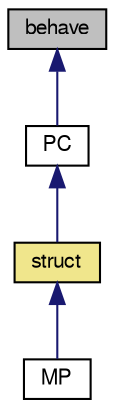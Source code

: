 digraph G
{
  edge [fontname="FreeSans",fontsize="10",labelfontname="FreeSans",labelfontsize="10"];
  node [fontname="FreeSans",fontsize="10",shape=record];
  Node1 [label="behave",height=0.2,width=0.4,color="black", fillcolor="grey75", style="filled" fontcolor="black"];
  Node1 -> Node2 [dir=back,color="midnightblue",fontsize="10",style="solid",fontname="FreeSans"];
  Node2 [label="PC",height=0.2,width=0.4,color="black", fillcolor="white", style="filled",URL="$classPC.html"];
  Node2 -> Node3 [dir=back,color="midnightblue",fontsize="10",style="solid",fontname="FreeSans"];
  Node3 [label="struct",height=0.2,width=0.4,color="black", fillcolor="khaki", style="filled",URL="$classMP_1_1struct.html"];
  Node3 -> Node4 [dir=back,color="midnightblue",fontsize="10",style="solid",fontname="FreeSans"];
  Node4 [label="MP",height=0.2,width=0.4,color="black", fillcolor="white", style="filled",URL="$classMP.html"];
}
